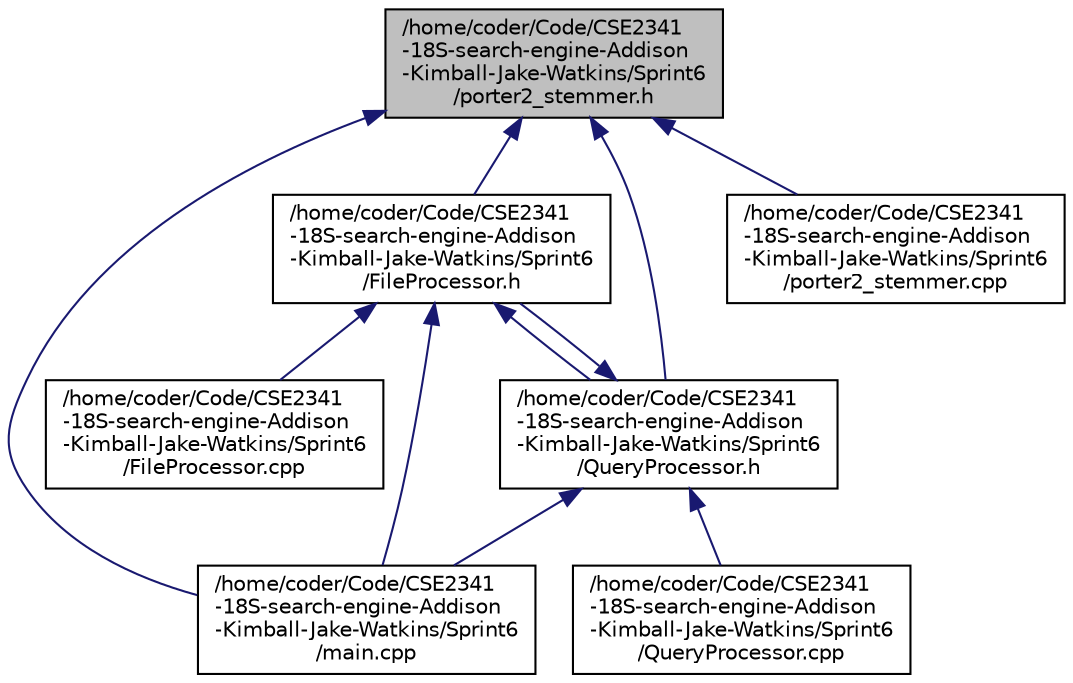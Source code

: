 digraph "/home/coder/Code/CSE2341-18S-search-engine-Addison-Kimball-Jake-Watkins/Sprint6/porter2_stemmer.h"
{
  edge [fontname="Helvetica",fontsize="10",labelfontname="Helvetica",labelfontsize="10"];
  node [fontname="Helvetica",fontsize="10",shape=record];
  Node1 [label="/home/coder/Code/CSE2341\l-18S-search-engine-Addison\l-Kimball-Jake-Watkins/Sprint6\l/porter2_stemmer.h",height=0.2,width=0.4,color="black", fillcolor="grey75", style="filled", fontcolor="black"];
  Node1 -> Node2 [dir="back",color="midnightblue",fontsize="10",style="solid",fontname="Helvetica"];
  Node2 [label="/home/coder/Code/CSE2341\l-18S-search-engine-Addison\l-Kimball-Jake-Watkins/Sprint6\l/FileProcessor.h",height=0.2,width=0.4,color="black", fillcolor="white", style="filled",URL="$_file_processor_8h.html"];
  Node2 -> Node3 [dir="back",color="midnightblue",fontsize="10",style="solid",fontname="Helvetica"];
  Node3 [label="/home/coder/Code/CSE2341\l-18S-search-engine-Addison\l-Kimball-Jake-Watkins/Sprint6\l/FileProcessor.cpp",height=0.2,width=0.4,color="black", fillcolor="white", style="filled",URL="$_file_processor_8cpp.html"];
  Node2 -> Node4 [dir="back",color="midnightblue",fontsize="10",style="solid",fontname="Helvetica"];
  Node4 [label="/home/coder/Code/CSE2341\l-18S-search-engine-Addison\l-Kimball-Jake-Watkins/Sprint6\l/QueryProcessor.h",height=0.2,width=0.4,color="black", fillcolor="white", style="filled",URL="$_query_processor_8h.html"];
  Node4 -> Node2 [dir="back",color="midnightblue",fontsize="10",style="solid",fontname="Helvetica"];
  Node4 -> Node5 [dir="back",color="midnightblue",fontsize="10",style="solid",fontname="Helvetica"];
  Node5 [label="/home/coder/Code/CSE2341\l-18S-search-engine-Addison\l-Kimball-Jake-Watkins/Sprint6\l/main.cpp",height=0.2,width=0.4,color="black", fillcolor="white", style="filled",URL="$main_8cpp.html"];
  Node4 -> Node6 [dir="back",color="midnightblue",fontsize="10",style="solid",fontname="Helvetica"];
  Node6 [label="/home/coder/Code/CSE2341\l-18S-search-engine-Addison\l-Kimball-Jake-Watkins/Sprint6\l/QueryProcessor.cpp",height=0.2,width=0.4,color="black", fillcolor="white", style="filled",URL="$_query_processor_8cpp.html"];
  Node2 -> Node5 [dir="back",color="midnightblue",fontsize="10",style="solid",fontname="Helvetica"];
  Node1 -> Node4 [dir="back",color="midnightblue",fontsize="10",style="solid",fontname="Helvetica"];
  Node1 -> Node5 [dir="back",color="midnightblue",fontsize="10",style="solid",fontname="Helvetica"];
  Node1 -> Node7 [dir="back",color="midnightblue",fontsize="10",style="solid",fontname="Helvetica"];
  Node7 [label="/home/coder/Code/CSE2341\l-18S-search-engine-Addison\l-Kimball-Jake-Watkins/Sprint6\l/porter2_stemmer.cpp",height=0.2,width=0.4,color="black", fillcolor="white", style="filled",URL="$porter2__stemmer_8cpp.html"];
}
